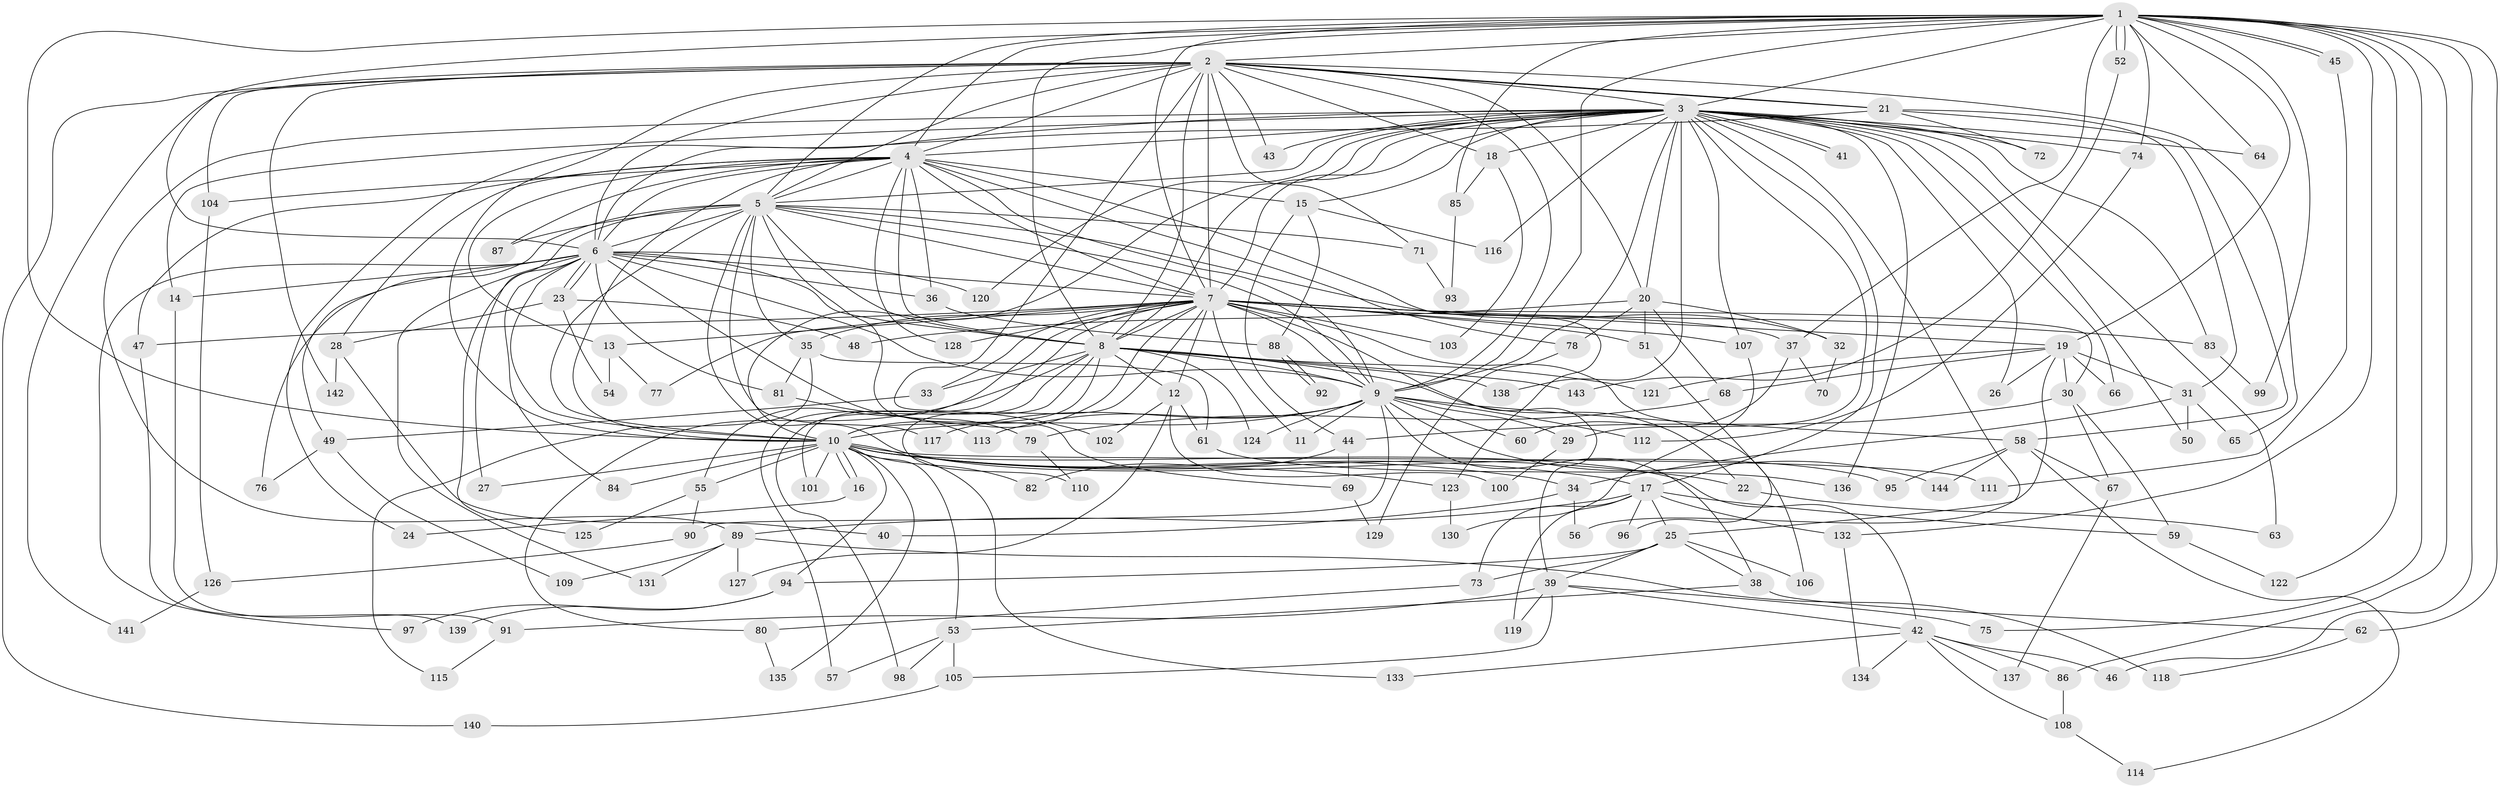 // coarse degree distribution, {19: 0.013888888888888888, 18: 0.013888888888888888, 20: 0.041666666666666664, 23: 0.013888888888888888, 16: 0.013888888888888888, 6: 0.08333333333333333, 5: 0.041666666666666664, 9: 0.041666666666666664, 7: 0.027777777777777776, 2: 0.4722222222222222, 12: 0.013888888888888888, 14: 0.013888888888888888, 4: 0.06944444444444445, 3: 0.125, 1: 0.013888888888888888}
// Generated by graph-tools (version 1.1) at 2025/49/03/04/25 22:49:51]
// undirected, 144 vertices, 313 edges
graph export_dot {
  node [color=gray90,style=filled];
  1;
  2;
  3;
  4;
  5;
  6;
  7;
  8;
  9;
  10;
  11;
  12;
  13;
  14;
  15;
  16;
  17;
  18;
  19;
  20;
  21;
  22;
  23;
  24;
  25;
  26;
  27;
  28;
  29;
  30;
  31;
  32;
  33;
  34;
  35;
  36;
  37;
  38;
  39;
  40;
  41;
  42;
  43;
  44;
  45;
  46;
  47;
  48;
  49;
  50;
  51;
  52;
  53;
  54;
  55;
  56;
  57;
  58;
  59;
  60;
  61;
  62;
  63;
  64;
  65;
  66;
  67;
  68;
  69;
  70;
  71;
  72;
  73;
  74;
  75;
  76;
  77;
  78;
  79;
  80;
  81;
  82;
  83;
  84;
  85;
  86;
  87;
  88;
  89;
  90;
  91;
  92;
  93;
  94;
  95;
  96;
  97;
  98;
  99;
  100;
  101;
  102;
  103;
  104;
  105;
  106;
  107;
  108;
  109;
  110;
  111;
  112;
  113;
  114;
  115;
  116;
  117;
  118;
  119;
  120;
  121;
  122;
  123;
  124;
  125;
  126;
  127;
  128;
  129;
  130;
  131;
  132;
  133;
  134;
  135;
  136;
  137;
  138;
  139;
  140;
  141;
  142;
  143;
  144;
  1 -- 2;
  1 -- 3;
  1 -- 4;
  1 -- 5;
  1 -- 6;
  1 -- 7;
  1 -- 8;
  1 -- 9;
  1 -- 10;
  1 -- 19;
  1 -- 37;
  1 -- 45;
  1 -- 45;
  1 -- 46;
  1 -- 52;
  1 -- 52;
  1 -- 62;
  1 -- 64;
  1 -- 74;
  1 -- 75;
  1 -- 85;
  1 -- 86;
  1 -- 99;
  1 -- 122;
  1 -- 132;
  2 -- 3;
  2 -- 4;
  2 -- 5;
  2 -- 6;
  2 -- 7;
  2 -- 8;
  2 -- 9;
  2 -- 10;
  2 -- 18;
  2 -- 20;
  2 -- 21;
  2 -- 21;
  2 -- 43;
  2 -- 65;
  2 -- 71;
  2 -- 102;
  2 -- 104;
  2 -- 140;
  2 -- 141;
  2 -- 142;
  3 -- 4;
  3 -- 5;
  3 -- 6;
  3 -- 7;
  3 -- 8;
  3 -- 9;
  3 -- 10;
  3 -- 14;
  3 -- 15;
  3 -- 17;
  3 -- 18;
  3 -- 20;
  3 -- 25;
  3 -- 26;
  3 -- 29;
  3 -- 41;
  3 -- 41;
  3 -- 43;
  3 -- 50;
  3 -- 63;
  3 -- 64;
  3 -- 66;
  3 -- 72;
  3 -- 74;
  3 -- 83;
  3 -- 89;
  3 -- 107;
  3 -- 116;
  3 -- 120;
  3 -- 136;
  3 -- 138;
  4 -- 5;
  4 -- 6;
  4 -- 7;
  4 -- 8;
  4 -- 9;
  4 -- 10;
  4 -- 13;
  4 -- 15;
  4 -- 28;
  4 -- 36;
  4 -- 47;
  4 -- 78;
  4 -- 87;
  4 -- 104;
  4 -- 123;
  4 -- 128;
  5 -- 6;
  5 -- 7;
  5 -- 8;
  5 -- 9;
  5 -- 10;
  5 -- 27;
  5 -- 32;
  5 -- 35;
  5 -- 49;
  5 -- 69;
  5 -- 71;
  5 -- 87;
  5 -- 95;
  5 -- 117;
  6 -- 7;
  6 -- 8;
  6 -- 9;
  6 -- 10;
  6 -- 14;
  6 -- 23;
  6 -- 23;
  6 -- 36;
  6 -- 76;
  6 -- 79;
  6 -- 81;
  6 -- 84;
  6 -- 97;
  6 -- 120;
  6 -- 125;
  6 -- 131;
  7 -- 8;
  7 -- 9;
  7 -- 10;
  7 -- 11;
  7 -- 12;
  7 -- 13;
  7 -- 19;
  7 -- 30;
  7 -- 33;
  7 -- 35;
  7 -- 37;
  7 -- 39;
  7 -- 47;
  7 -- 51;
  7 -- 55;
  7 -- 57;
  7 -- 77;
  7 -- 83;
  7 -- 103;
  7 -- 106;
  7 -- 107;
  7 -- 110;
  7 -- 128;
  8 -- 9;
  8 -- 10;
  8 -- 12;
  8 -- 22;
  8 -- 33;
  8 -- 80;
  8 -- 98;
  8 -- 101;
  8 -- 121;
  8 -- 124;
  8 -- 138;
  8 -- 143;
  9 -- 10;
  9 -- 11;
  9 -- 29;
  9 -- 38;
  9 -- 58;
  9 -- 60;
  9 -- 90;
  9 -- 112;
  9 -- 113;
  9 -- 117;
  9 -- 124;
  9 -- 144;
  10 -- 16;
  10 -- 16;
  10 -- 17;
  10 -- 22;
  10 -- 27;
  10 -- 34;
  10 -- 42;
  10 -- 53;
  10 -- 55;
  10 -- 82;
  10 -- 84;
  10 -- 94;
  10 -- 101;
  10 -- 111;
  10 -- 123;
  10 -- 133;
  10 -- 135;
  12 -- 61;
  12 -- 100;
  12 -- 102;
  12 -- 127;
  13 -- 54;
  13 -- 77;
  14 -- 91;
  15 -- 44;
  15 -- 88;
  15 -- 116;
  16 -- 24;
  17 -- 25;
  17 -- 59;
  17 -- 73;
  17 -- 89;
  17 -- 96;
  17 -- 119;
  17 -- 132;
  18 -- 85;
  18 -- 103;
  19 -- 26;
  19 -- 30;
  19 -- 31;
  19 -- 56;
  19 -- 66;
  19 -- 68;
  19 -- 121;
  20 -- 32;
  20 -- 48;
  20 -- 51;
  20 -- 68;
  20 -- 78;
  21 -- 24;
  21 -- 31;
  21 -- 58;
  21 -- 72;
  22 -- 63;
  23 -- 28;
  23 -- 48;
  23 -- 54;
  25 -- 38;
  25 -- 39;
  25 -- 73;
  25 -- 94;
  25 -- 106;
  28 -- 40;
  28 -- 142;
  29 -- 100;
  30 -- 44;
  30 -- 59;
  30 -- 67;
  31 -- 34;
  31 -- 50;
  31 -- 65;
  32 -- 70;
  33 -- 49;
  34 -- 40;
  34 -- 56;
  35 -- 61;
  35 -- 81;
  35 -- 115;
  36 -- 88;
  37 -- 60;
  37 -- 70;
  38 -- 53;
  38 -- 62;
  39 -- 42;
  39 -- 75;
  39 -- 91;
  39 -- 105;
  39 -- 119;
  42 -- 46;
  42 -- 86;
  42 -- 108;
  42 -- 133;
  42 -- 134;
  42 -- 137;
  44 -- 69;
  44 -- 82;
  45 -- 111;
  47 -- 139;
  49 -- 76;
  49 -- 109;
  51 -- 96;
  52 -- 143;
  53 -- 57;
  53 -- 98;
  53 -- 105;
  55 -- 90;
  55 -- 125;
  58 -- 67;
  58 -- 95;
  58 -- 114;
  58 -- 144;
  59 -- 122;
  61 -- 136;
  62 -- 118;
  67 -- 137;
  68 -- 79;
  69 -- 129;
  71 -- 93;
  73 -- 80;
  74 -- 112;
  78 -- 129;
  79 -- 110;
  80 -- 135;
  81 -- 113;
  83 -- 99;
  85 -- 93;
  86 -- 108;
  88 -- 92;
  88 -- 92;
  89 -- 109;
  89 -- 118;
  89 -- 127;
  89 -- 131;
  90 -- 126;
  91 -- 115;
  94 -- 97;
  94 -- 139;
  104 -- 126;
  105 -- 140;
  107 -- 130;
  108 -- 114;
  123 -- 130;
  126 -- 141;
  132 -- 134;
}
